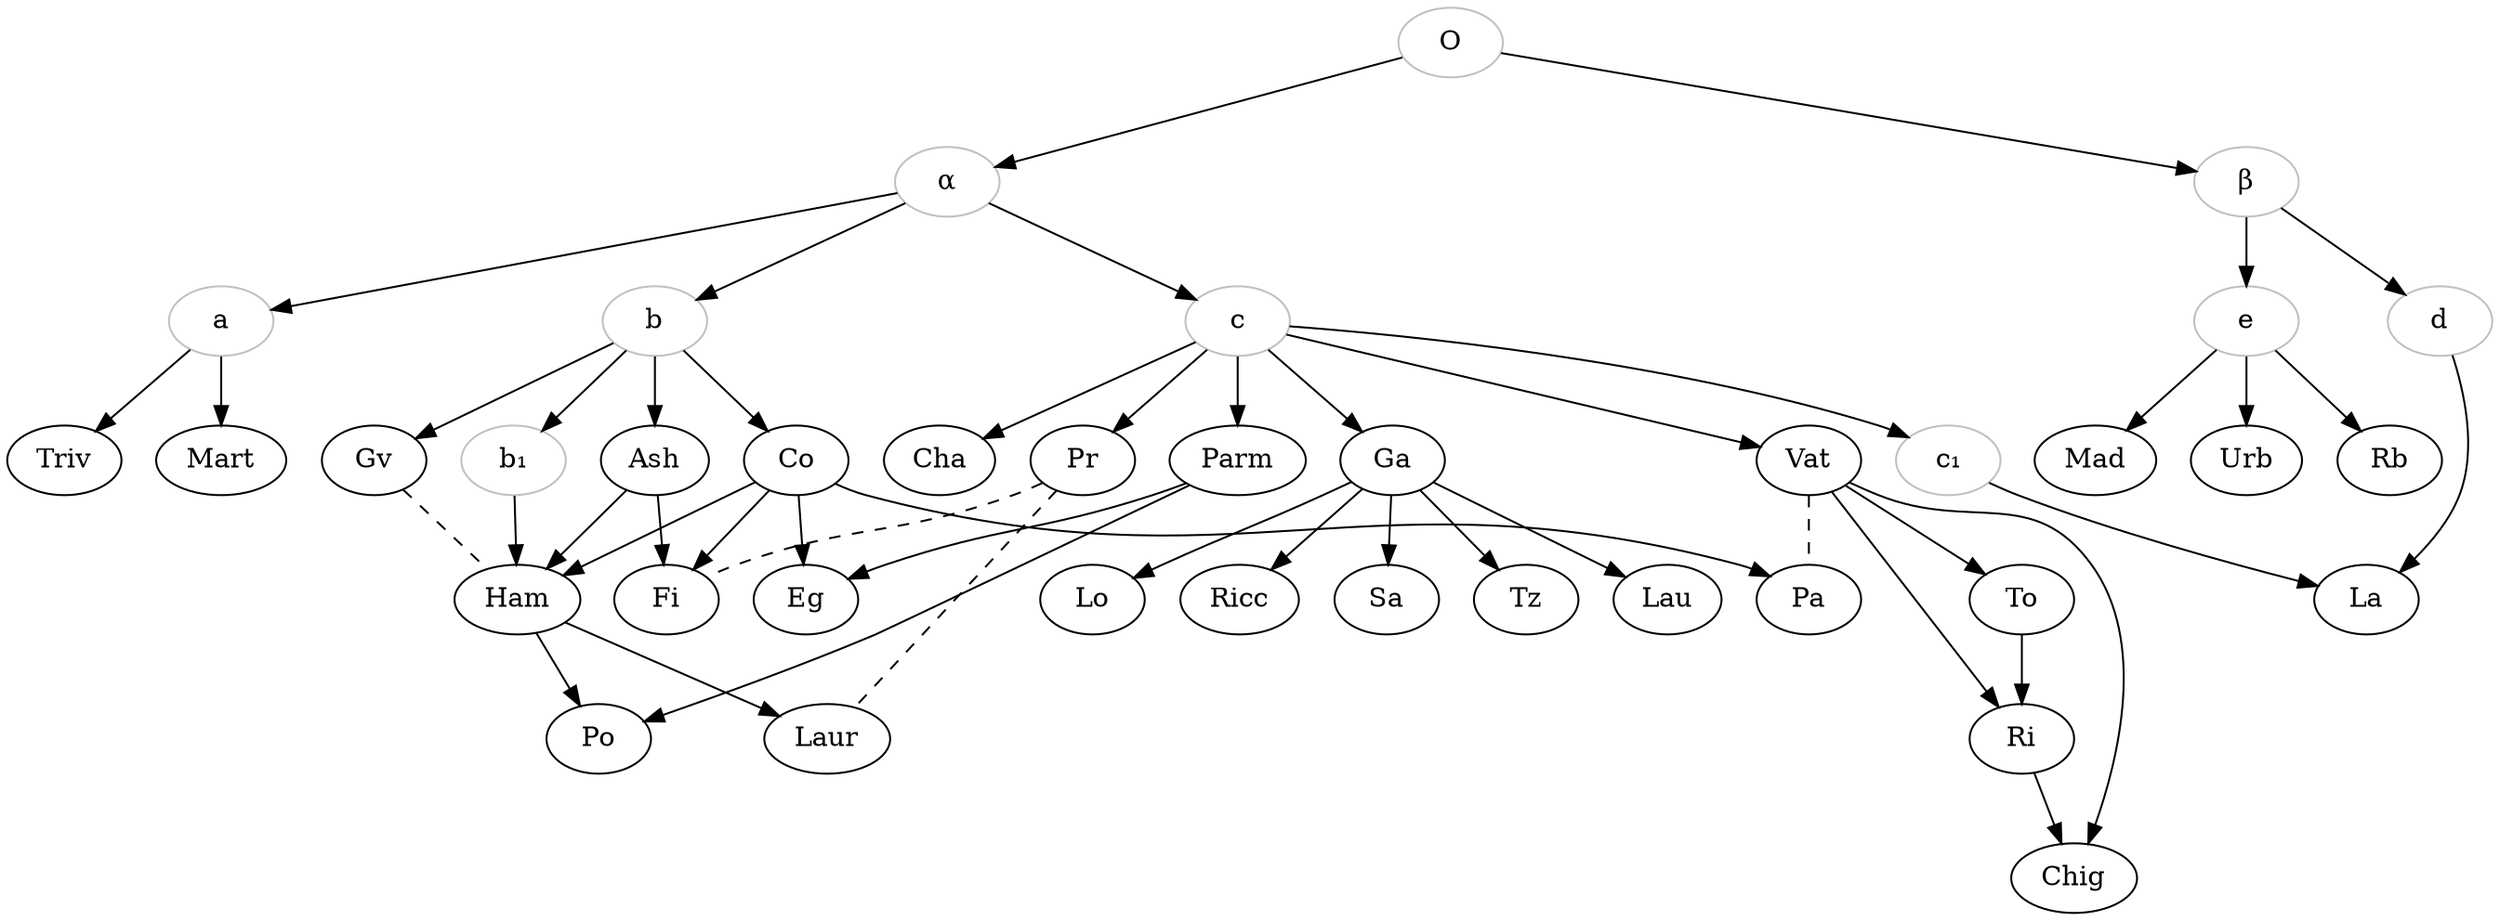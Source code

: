 digraph {
    alpha[color="grey", label="α"]
    beta[color="grey", label="β"]
    original[color="grey", label="O"]
    a[color="grey"]
    b[color="grey"]
    bprime[color="grey", label="b₁"]
    c[color="grey"]
    d[color="grey"]
    e[color="grey"]
    cprime[color="grey", label="c₁"]

    original -> alpha;
    original -> beta;

    alpha -> a;
    alpha -> b;
    alpha -> c;

    a -> Triv;
    a -> Mart;
    

    b -> Ash;
    b -> Co;
    b -> Gv;
    b -> bprime;

    Ash -> Ham;
    Ash -> Fi;
    Co -> Ham;
    Co -> Eg;
    Co -> Fi;
    Co -> Pa;
    Gv -> Ham [dir=none, style="dashed"];
    bprime -> Ham;
    Ham -> Laur;
    Ham -> Po;

    c-> Parm;
    c -> Pr;
    c -> Ga;
    c -> Vat;
    c -> Cha;
    c -> cprime;

    Parm -> Po;
    Parm -> Eg;
    Pr -> Laur [dir=none, style="dashed"];
    Pr -> Fi [dir=none, style="dashed"];
    Ga -> Lau;
    Ga -> Lo;
    Ga -> Ricc;
    Ga -> Sa;
    Ga -> Tz;

    Vat -> Pa [dir=none, style="dashed"];
    Vat -> To;
    Vat -> Ri;
    Vat -> Chig;
    To -> Ri;
    Ri -> Chig;

    cprime -> La;

    beta -> d;
    beta -> e;
    d -> La;
    e -> Mad;
    e -> Urb;
    e -> Rb;

}
